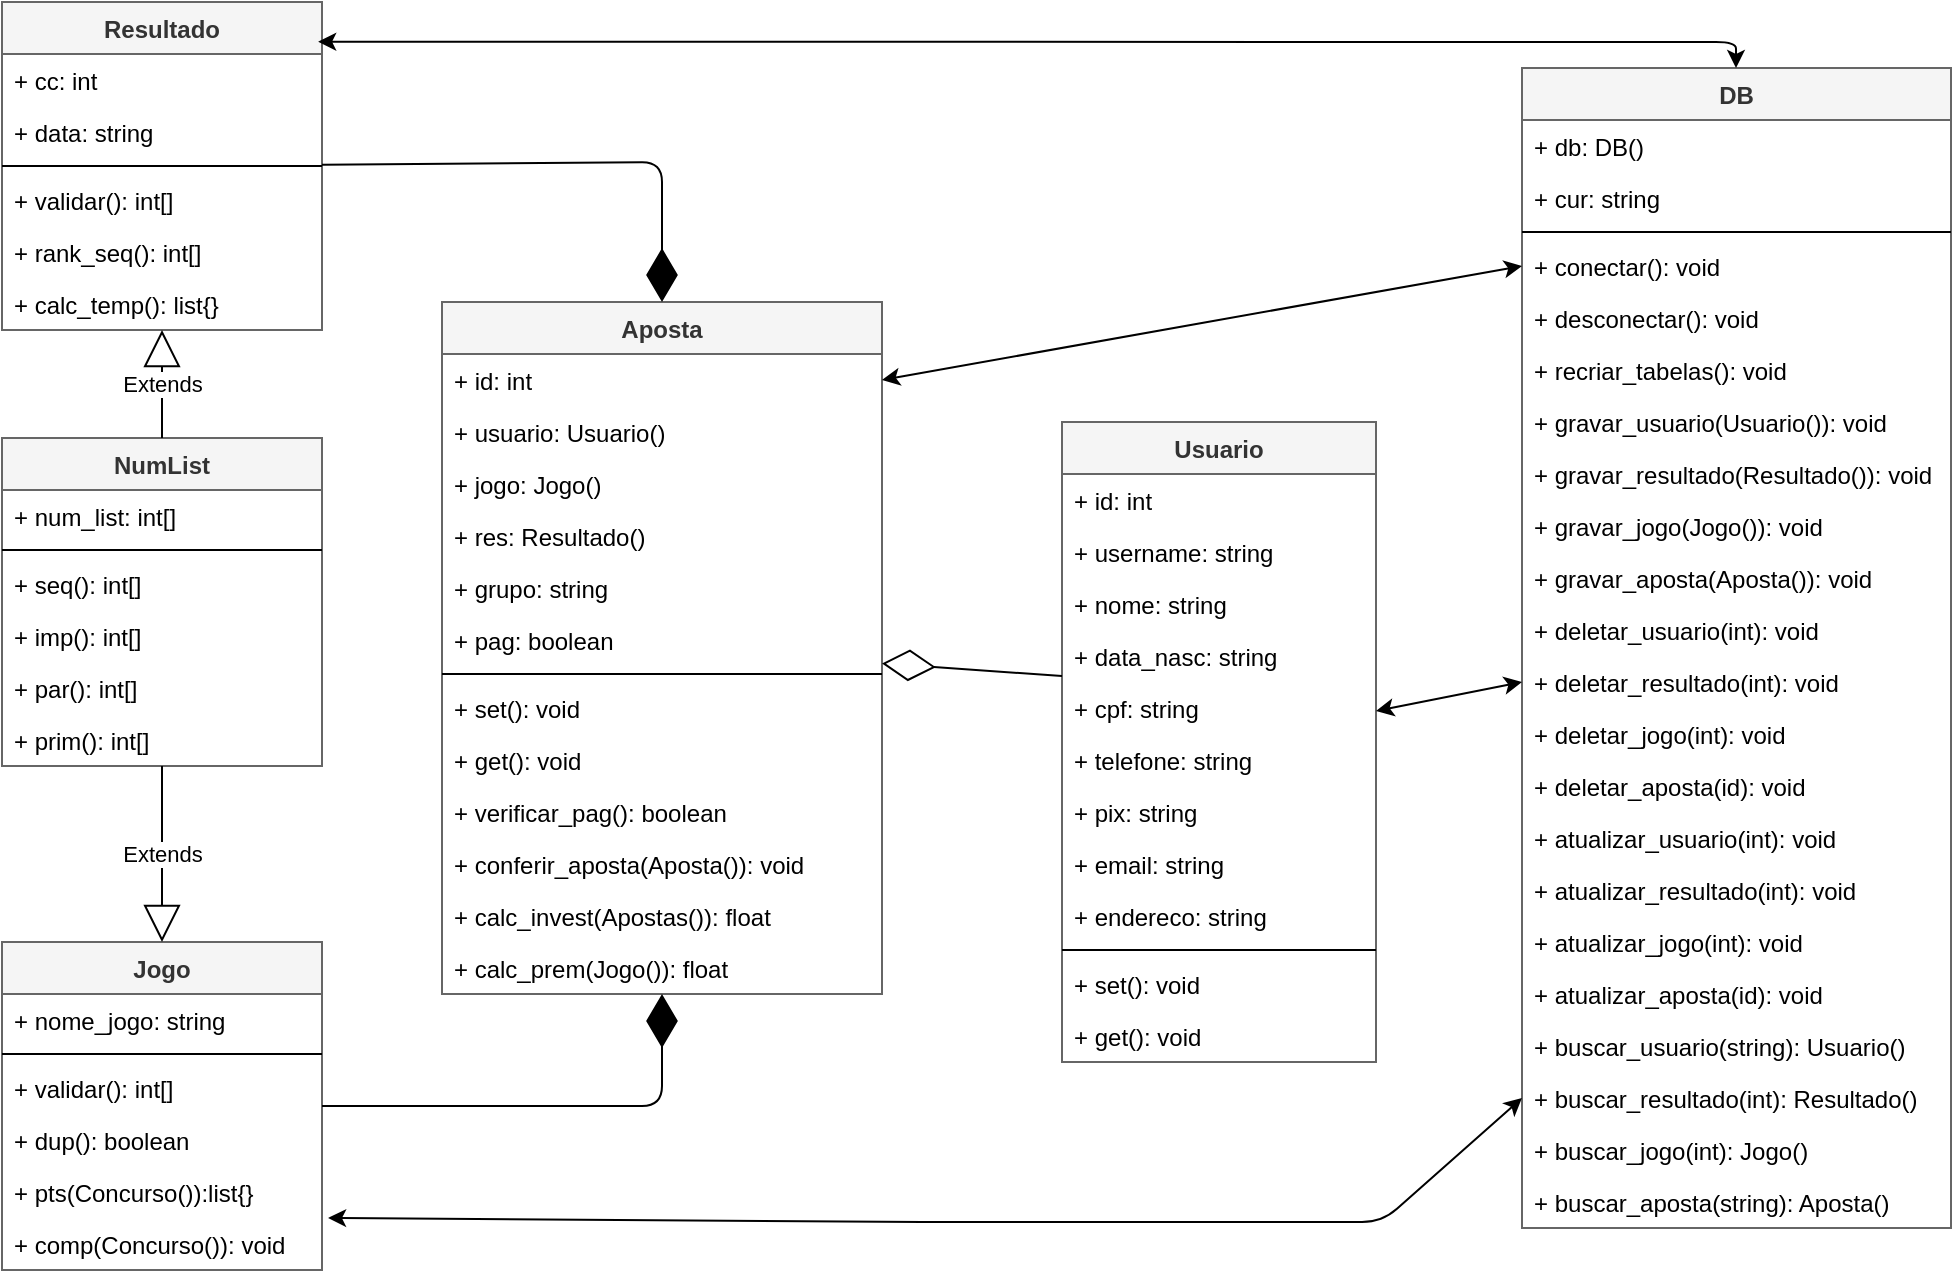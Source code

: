 <mxfile version="15.2.7" type="device"><diagram id="C5RBs43oDa-KdzZeNtuy" name="Page-1"><mxGraphModel dx="1108" dy="1917" grid="1" gridSize="10" guides="1" tooltips="1" connect="1" arrows="1" fold="1" page="1" pageScale="1" pageWidth="827" pageHeight="1169" math="0" shadow="0"><root><mxCell id="WIyWlLk6GJQsqaUBKTNV-0"/><mxCell id="WIyWlLk6GJQsqaUBKTNV-1" parent="WIyWlLk6GJQsqaUBKTNV-0"/><mxCell id="qjKr3wAqJiazGsDCoDQ5-0" value="Usuario" style="swimlane;fontStyle=1;align=center;verticalAlign=top;childLayout=stackLayout;horizontal=1;startSize=26;horizontalStack=0;resizeParent=1;resizeParentMax=0;resizeLast=0;collapsible=1;marginBottom=0;fillColor=#f5f5f5;strokeColor=#666666;fontColor=#333333;" parent="WIyWlLk6GJQsqaUBKTNV-1" vertex="1"><mxGeometry x="570" y="100" width="157" height="320" as="geometry"/></mxCell><mxCell id="qjKr3wAqJiazGsDCoDQ5-1" value="+ id: int" style="text;strokeColor=none;fillColor=none;align=left;verticalAlign=top;spacingLeft=4;spacingRight=4;overflow=hidden;rotatable=0;points=[[0,0.5],[1,0.5]];portConstraint=eastwest;" parent="qjKr3wAqJiazGsDCoDQ5-0" vertex="1"><mxGeometry y="26" width="157" height="26" as="geometry"/></mxCell><mxCell id="9rwkosSP8pgmX2esov7U-0" value="+ username: string" style="text;strokeColor=none;fillColor=none;align=left;verticalAlign=top;spacingLeft=4;spacingRight=4;overflow=hidden;rotatable=0;points=[[0,0.5],[1,0.5]];portConstraint=eastwest;" parent="qjKr3wAqJiazGsDCoDQ5-0" vertex="1"><mxGeometry y="52" width="157" height="26" as="geometry"/></mxCell><mxCell id="qjKr3wAqJiazGsDCoDQ5-4" value="+ nome: string" style="text;strokeColor=none;fillColor=none;align=left;verticalAlign=top;spacingLeft=4;spacingRight=4;overflow=hidden;rotatable=0;points=[[0,0.5],[1,0.5]];portConstraint=eastwest;" parent="qjKr3wAqJiazGsDCoDQ5-0" vertex="1"><mxGeometry y="78" width="157" height="26" as="geometry"/></mxCell><mxCell id="qjKr3wAqJiazGsDCoDQ5-8" value="+ data_nasc: string" style="text;strokeColor=none;fillColor=none;align=left;verticalAlign=top;spacingLeft=4;spacingRight=4;overflow=hidden;rotatable=0;points=[[0,0.5],[1,0.5]];portConstraint=eastwest;" parent="qjKr3wAqJiazGsDCoDQ5-0" vertex="1"><mxGeometry y="104" width="157" height="26" as="geometry"/></mxCell><mxCell id="qjKr3wAqJiazGsDCoDQ5-9" value="+ cpf: string" style="text;strokeColor=none;fillColor=none;align=left;verticalAlign=top;spacingLeft=4;spacingRight=4;overflow=hidden;rotatable=0;points=[[0,0.5],[1,0.5]];portConstraint=eastwest;" parent="qjKr3wAqJiazGsDCoDQ5-0" vertex="1"><mxGeometry y="130" width="157" height="26" as="geometry"/></mxCell><mxCell id="qjKr3wAqJiazGsDCoDQ5-5" value="+ telefone: string" style="text;strokeColor=none;fillColor=none;align=left;verticalAlign=top;spacingLeft=4;spacingRight=4;overflow=hidden;rotatable=0;points=[[0,0.5],[1,0.5]];portConstraint=eastwest;" parent="qjKr3wAqJiazGsDCoDQ5-0" vertex="1"><mxGeometry y="156" width="157" height="26" as="geometry"/></mxCell><mxCell id="qjKr3wAqJiazGsDCoDQ5-7" value="+ pix: string" style="text;strokeColor=none;fillColor=none;align=left;verticalAlign=top;spacingLeft=4;spacingRight=4;overflow=hidden;rotatable=0;points=[[0,0.5],[1,0.5]];portConstraint=eastwest;" parent="qjKr3wAqJiazGsDCoDQ5-0" vertex="1"><mxGeometry y="182" width="157" height="26" as="geometry"/></mxCell><mxCell id="qjKr3wAqJiazGsDCoDQ5-11" value="+ email: string" style="text;strokeColor=none;fillColor=none;align=left;verticalAlign=top;spacingLeft=4;spacingRight=4;overflow=hidden;rotatable=0;points=[[0,0.5],[1,0.5]];portConstraint=eastwest;" parent="qjKr3wAqJiazGsDCoDQ5-0" vertex="1"><mxGeometry y="208" width="157" height="26" as="geometry"/></mxCell><mxCell id="qjKr3wAqJiazGsDCoDQ5-10" value="+ endereco: string" style="text;strokeColor=none;fillColor=none;align=left;verticalAlign=top;spacingLeft=4;spacingRight=4;overflow=hidden;rotatable=0;points=[[0,0.5],[1,0.5]];portConstraint=eastwest;" parent="qjKr3wAqJiazGsDCoDQ5-0" vertex="1"><mxGeometry y="234" width="157" height="26" as="geometry"/></mxCell><mxCell id="qjKr3wAqJiazGsDCoDQ5-2" value="" style="line;strokeWidth=1;fillColor=none;align=left;verticalAlign=middle;spacingTop=-1;spacingLeft=3;spacingRight=3;rotatable=0;labelPosition=right;points=[];portConstraint=eastwest;" parent="qjKr3wAqJiazGsDCoDQ5-0" vertex="1"><mxGeometry y="260" width="157" height="8" as="geometry"/></mxCell><mxCell id="qjKr3wAqJiazGsDCoDQ5-3" value="+ set(): void" style="text;strokeColor=none;fillColor=none;align=left;verticalAlign=top;spacingLeft=4;spacingRight=4;overflow=hidden;rotatable=0;points=[[0,0.5],[1,0.5]];portConstraint=eastwest;" parent="qjKr3wAqJiazGsDCoDQ5-0" vertex="1"><mxGeometry y="268" width="157" height="26" as="geometry"/></mxCell><mxCell id="L9kLDIhyoqFq8R8BktXc-1" value="+ get(): void" style="text;strokeColor=none;fillColor=none;align=left;verticalAlign=top;spacingLeft=4;spacingRight=4;overflow=hidden;rotatable=0;points=[[0,0.5],[1,0.5]];portConstraint=eastwest;" parent="qjKr3wAqJiazGsDCoDQ5-0" vertex="1"><mxGeometry y="294" width="157" height="26" as="geometry"/></mxCell><mxCell id="qjKr3wAqJiazGsDCoDQ5-12" value="Aposta" style="swimlane;fontStyle=1;align=center;verticalAlign=top;childLayout=stackLayout;horizontal=1;startSize=26;horizontalStack=0;resizeParent=1;resizeParentMax=0;resizeLast=0;collapsible=1;marginBottom=0;fillColor=#f5f5f5;strokeColor=#666666;fontColor=#333333;" parent="WIyWlLk6GJQsqaUBKTNV-1" vertex="1"><mxGeometry x="260" y="40" width="220" height="346" as="geometry"/></mxCell><mxCell id="qjKr3wAqJiazGsDCoDQ5-17" value="+ id: int" style="text;strokeColor=none;fillColor=none;align=left;verticalAlign=top;spacingLeft=4;spacingRight=4;overflow=hidden;rotatable=0;points=[[0,0.5],[1,0.5]];portConstraint=eastwest;" parent="qjKr3wAqJiazGsDCoDQ5-12" vertex="1"><mxGeometry y="26" width="220" height="26" as="geometry"/></mxCell><mxCell id="qjKr3wAqJiazGsDCoDQ5-13" value="+ usuario: Usuario()" style="text;strokeColor=none;fillColor=none;align=left;verticalAlign=top;spacingLeft=4;spacingRight=4;overflow=hidden;rotatable=0;points=[[0,0.5],[1,0.5]];portConstraint=eastwest;" parent="qjKr3wAqJiazGsDCoDQ5-12" vertex="1"><mxGeometry y="52" width="220" height="26" as="geometry"/></mxCell><mxCell id="qjKr3wAqJiazGsDCoDQ5-16" value="+ jogo: Jogo()" style="text;strokeColor=none;fillColor=none;align=left;verticalAlign=top;spacingLeft=4;spacingRight=4;overflow=hidden;rotatable=0;points=[[0,0.5],[1,0.5]];portConstraint=eastwest;" parent="qjKr3wAqJiazGsDCoDQ5-12" vertex="1"><mxGeometry y="78" width="220" height="26" as="geometry"/></mxCell><mxCell id="qjKr3wAqJiazGsDCoDQ5-18" value="+ res: Resultado()" style="text;strokeColor=none;fillColor=none;align=left;verticalAlign=top;spacingLeft=4;spacingRight=4;overflow=hidden;rotatable=0;points=[[0,0.5],[1,0.5]];portConstraint=eastwest;" parent="qjKr3wAqJiazGsDCoDQ5-12" vertex="1"><mxGeometry y="104" width="220" height="26" as="geometry"/></mxCell><mxCell id="qjKr3wAqJiazGsDCoDQ5-20" value="+ grupo: string" style="text;strokeColor=none;fillColor=none;align=left;verticalAlign=top;spacingLeft=4;spacingRight=4;overflow=hidden;rotatable=0;points=[[0,0.5],[1,0.5]];portConstraint=eastwest;" parent="qjKr3wAqJiazGsDCoDQ5-12" vertex="1"><mxGeometry y="130" width="220" height="26" as="geometry"/></mxCell><mxCell id="UCvw6-oMK0-nl8DOtwx1-17" value="+ pag: boolean" style="text;strokeColor=none;fillColor=none;align=left;verticalAlign=top;spacingLeft=4;spacingRight=4;overflow=hidden;rotatable=0;points=[[0,0.5],[1,0.5]];portConstraint=eastwest;" parent="qjKr3wAqJiazGsDCoDQ5-12" vertex="1"><mxGeometry y="156" width="220" height="26" as="geometry"/></mxCell><mxCell id="qjKr3wAqJiazGsDCoDQ5-14" value="" style="line;strokeWidth=1;fillColor=none;align=left;verticalAlign=middle;spacingTop=-1;spacingLeft=3;spacingRight=3;rotatable=0;labelPosition=right;points=[];portConstraint=eastwest;" parent="qjKr3wAqJiazGsDCoDQ5-12" vertex="1"><mxGeometry y="182" width="220" height="8" as="geometry"/></mxCell><mxCell id="qjKr3wAqJiazGsDCoDQ5-15" value="+ set(): void" style="text;strokeColor=none;fillColor=none;align=left;verticalAlign=top;spacingLeft=4;spacingRight=4;overflow=hidden;rotatable=0;points=[[0,0.5],[1,0.5]];portConstraint=eastwest;" parent="qjKr3wAqJiazGsDCoDQ5-12" vertex="1"><mxGeometry y="190" width="220" height="26" as="geometry"/></mxCell><mxCell id="L9kLDIhyoqFq8R8BktXc-6" value="+ get(): void" style="text;strokeColor=none;fillColor=none;align=left;verticalAlign=top;spacingLeft=4;spacingRight=4;overflow=hidden;rotatable=0;points=[[0,0.5],[1,0.5]];portConstraint=eastwest;" parent="qjKr3wAqJiazGsDCoDQ5-12" vertex="1"><mxGeometry y="216" width="220" height="26" as="geometry"/></mxCell><mxCell id="UCvw6-oMK0-nl8DOtwx1-19" value="+ verificar_pag(): boolean" style="text;strokeColor=none;fillColor=none;align=left;verticalAlign=top;spacingLeft=4;spacingRight=4;overflow=hidden;rotatable=0;points=[[0,0.5],[1,0.5]];portConstraint=eastwest;" parent="qjKr3wAqJiazGsDCoDQ5-12" vertex="1"><mxGeometry y="242" width="220" height="26" as="geometry"/></mxCell><mxCell id="L1SqEpnDhpxAs01Y7ibE-2" value="+ conferir_aposta(Aposta()): void" style="text;strokeColor=none;fillColor=none;align=left;verticalAlign=top;spacingLeft=4;spacingRight=4;overflow=hidden;rotatable=0;points=[[0,0.5],[1,0.5]];portConstraint=eastwest;" parent="qjKr3wAqJiazGsDCoDQ5-12" vertex="1"><mxGeometry y="268" width="220" height="26" as="geometry"/></mxCell><mxCell id="zpG_6R52sbsaZkVLJNcx-4" value="+ calc_invest(Apostas()): float" style="text;strokeColor=none;fillColor=none;align=left;verticalAlign=top;spacingLeft=4;spacingRight=4;overflow=hidden;rotatable=0;points=[[0,0.5],[1,0.5]];portConstraint=eastwest;" parent="qjKr3wAqJiazGsDCoDQ5-12" vertex="1"><mxGeometry y="294" width="220" height="26" as="geometry"/></mxCell><mxCell id="zpG_6R52sbsaZkVLJNcx-5" value="+ calc_prem(Jogo()): float" style="text;strokeColor=none;fillColor=none;align=left;verticalAlign=top;spacingLeft=4;spacingRight=4;overflow=hidden;rotatable=0;points=[[0,0.5],[1,0.5]];portConstraint=eastwest;" parent="qjKr3wAqJiazGsDCoDQ5-12" vertex="1"><mxGeometry y="320" width="220" height="26" as="geometry"/></mxCell><mxCell id="UCvw6-oMK0-nl8DOtwx1-0" value="NumList" style="swimlane;fontStyle=1;align=center;verticalAlign=top;childLayout=stackLayout;horizontal=1;startSize=26;horizontalStack=0;resizeParent=1;resizeParentMax=0;resizeLast=0;collapsible=1;marginBottom=0;fillColor=#f5f5f5;strokeColor=#666666;fontColor=#333333;" parent="WIyWlLk6GJQsqaUBKTNV-1" vertex="1"><mxGeometry x="40" y="108" width="160" height="164" as="geometry"/></mxCell><mxCell id="UCvw6-oMK0-nl8DOtwx1-1" value="+ num_list: int[]" style="text;strokeColor=none;fillColor=none;align=left;verticalAlign=top;spacingLeft=4;spacingRight=4;overflow=hidden;rotatable=0;points=[[0,0.5],[1,0.5]];portConstraint=eastwest;" parent="UCvw6-oMK0-nl8DOtwx1-0" vertex="1"><mxGeometry y="26" width="160" height="26" as="geometry"/></mxCell><mxCell id="UCvw6-oMK0-nl8DOtwx1-2" value="" style="line;strokeWidth=1;fillColor=none;align=left;verticalAlign=middle;spacingTop=-1;spacingLeft=3;spacingRight=3;rotatable=0;labelPosition=right;points=[];portConstraint=eastwest;" parent="UCvw6-oMK0-nl8DOtwx1-0" vertex="1"><mxGeometry y="52" width="160" height="8" as="geometry"/></mxCell><mxCell id="-FJqqJ68yYz6Hl2jzJ0H-1" value="+ seq(): int[]" style="text;strokeColor=none;fillColor=none;align=left;verticalAlign=top;spacingLeft=4;spacingRight=4;overflow=hidden;rotatable=0;points=[[0,0.5],[1,0.5]];portConstraint=eastwest;" parent="UCvw6-oMK0-nl8DOtwx1-0" vertex="1"><mxGeometry y="60" width="160" height="26" as="geometry"/></mxCell><mxCell id="UCvw6-oMK0-nl8DOtwx1-21" value="+ imp(): int[]" style="text;strokeColor=none;fillColor=none;align=left;verticalAlign=top;spacingLeft=4;spacingRight=4;overflow=hidden;rotatable=0;points=[[0,0.5],[1,0.5]];portConstraint=eastwest;" parent="UCvw6-oMK0-nl8DOtwx1-0" vertex="1"><mxGeometry y="86" width="160" height="26" as="geometry"/></mxCell><mxCell id="-FJqqJ68yYz6Hl2jzJ0H-4" value="+ par(): int[]" style="text;strokeColor=none;fillColor=none;align=left;verticalAlign=top;spacingLeft=4;spacingRight=4;overflow=hidden;rotatable=0;points=[[0,0.5],[1,0.5]];portConstraint=eastwest;" parent="UCvw6-oMK0-nl8DOtwx1-0" vertex="1"><mxGeometry y="112" width="160" height="26" as="geometry"/></mxCell><mxCell id="-FJqqJ68yYz6Hl2jzJ0H-5" value="+ prim(): int[]" style="text;strokeColor=none;fillColor=none;align=left;verticalAlign=top;spacingLeft=4;spacingRight=4;overflow=hidden;rotatable=0;points=[[0,0.5],[1,0.5]];portConstraint=eastwest;" parent="UCvw6-oMK0-nl8DOtwx1-0" vertex="1"><mxGeometry y="138" width="160" height="26" as="geometry"/></mxCell><mxCell id="UCvw6-oMK0-nl8DOtwx1-4" value="Jogo" style="swimlane;fontStyle=1;align=center;verticalAlign=top;childLayout=stackLayout;horizontal=1;startSize=26;horizontalStack=0;resizeParent=1;resizeParentMax=0;resizeLast=0;collapsible=1;marginBottom=0;fillColor=#f5f5f5;strokeColor=#666666;fontColor=#333333;" parent="WIyWlLk6GJQsqaUBKTNV-1" vertex="1"><mxGeometry x="40" y="360" width="160" height="164" as="geometry"/></mxCell><mxCell id="L9kLDIhyoqFq8R8BktXc-0" value="+ nome_jogo: string" style="text;strokeColor=none;fillColor=none;align=left;verticalAlign=top;spacingLeft=4;spacingRight=4;overflow=hidden;rotatable=0;points=[[0,0.5],[1,0.5]];portConstraint=eastwest;" parent="UCvw6-oMK0-nl8DOtwx1-4" vertex="1"><mxGeometry y="26" width="160" height="26" as="geometry"/></mxCell><mxCell id="UCvw6-oMK0-nl8DOtwx1-6" value="" style="line;strokeWidth=1;fillColor=none;align=left;verticalAlign=middle;spacingTop=-1;spacingLeft=3;spacingRight=3;rotatable=0;labelPosition=right;points=[];portConstraint=eastwest;" parent="UCvw6-oMK0-nl8DOtwx1-4" vertex="1"><mxGeometry y="52" width="160" height="8" as="geometry"/></mxCell><mxCell id="6JRDzWASAp_fTVVyMNbp-0" value="+ validar(): int[]" style="text;strokeColor=none;fillColor=none;align=left;verticalAlign=top;spacingLeft=4;spacingRight=4;overflow=hidden;rotatable=0;points=[[0,0.5],[1,0.5]];portConstraint=eastwest;" vertex="1" parent="UCvw6-oMK0-nl8DOtwx1-4"><mxGeometry y="60" width="160" height="26" as="geometry"/></mxCell><mxCell id="UCvw6-oMK0-nl8DOtwx1-7" value="+ dup(): boolean" style="text;strokeColor=none;fillColor=none;align=left;verticalAlign=top;spacingLeft=4;spacingRight=4;overflow=hidden;rotatable=0;points=[[0,0.5],[1,0.5]];portConstraint=eastwest;" parent="UCvw6-oMK0-nl8DOtwx1-4" vertex="1"><mxGeometry y="86" width="160" height="26" as="geometry"/></mxCell><mxCell id="UCvw6-oMK0-nl8DOtwx1-28" value="+ pts(Concurso()):list{}" style="text;strokeColor=none;fillColor=none;align=left;verticalAlign=top;spacingLeft=4;spacingRight=4;overflow=hidden;rotatable=0;points=[[0,0.5],[1,0.5]];portConstraint=eastwest;" parent="UCvw6-oMK0-nl8DOtwx1-4" vertex="1"><mxGeometry y="112" width="160" height="26" as="geometry"/></mxCell><mxCell id="UCvw6-oMK0-nl8DOtwx1-40" value="+ comp(Concurso()): void" style="text;strokeColor=none;fillColor=none;align=left;verticalAlign=top;spacingLeft=4;spacingRight=4;overflow=hidden;rotatable=0;points=[[0,0.5],[1,0.5]];portConstraint=eastwest;" parent="UCvw6-oMK0-nl8DOtwx1-4" vertex="1"><mxGeometry y="138" width="160" height="26" as="geometry"/></mxCell><mxCell id="UCvw6-oMK0-nl8DOtwx1-12" value="Resultado" style="swimlane;fontStyle=1;align=center;verticalAlign=top;childLayout=stackLayout;horizontal=1;startSize=26;horizontalStack=0;resizeParent=1;resizeParentMax=0;resizeLast=0;collapsible=1;marginBottom=0;fillColor=#f5f5f5;strokeColor=#666666;fontColor=#333333;" parent="WIyWlLk6GJQsqaUBKTNV-1" vertex="1"><mxGeometry x="40" y="-110" width="160" height="164" as="geometry"/></mxCell><mxCell id="UCvw6-oMK0-nl8DOtwx1-13" value="+ cc: int" style="text;strokeColor=none;fillColor=none;align=left;verticalAlign=top;spacingLeft=4;spacingRight=4;overflow=hidden;rotatable=0;points=[[0,0.5],[1,0.5]];portConstraint=eastwest;" parent="UCvw6-oMK0-nl8DOtwx1-12" vertex="1"><mxGeometry y="26" width="160" height="26" as="geometry"/></mxCell><mxCell id="UCvw6-oMK0-nl8DOtwx1-22" value="+ data: string" style="text;strokeColor=none;fillColor=none;align=left;verticalAlign=top;spacingLeft=4;spacingRight=4;overflow=hidden;rotatable=0;points=[[0,0.5],[1,0.5]];portConstraint=eastwest;" parent="UCvw6-oMK0-nl8DOtwx1-12" vertex="1"><mxGeometry y="52" width="160" height="26" as="geometry"/></mxCell><mxCell id="UCvw6-oMK0-nl8DOtwx1-14" value="" style="line;strokeWidth=1;fillColor=none;align=left;verticalAlign=middle;spacingTop=-1;spacingLeft=3;spacingRight=3;rotatable=0;labelPosition=right;points=[];portConstraint=eastwest;" parent="UCvw6-oMK0-nl8DOtwx1-12" vertex="1"><mxGeometry y="78" width="160" height="8" as="geometry"/></mxCell><mxCell id="UCvw6-oMK0-nl8DOtwx1-3" value="+ validar(): int[]" style="text;strokeColor=none;fillColor=none;align=left;verticalAlign=top;spacingLeft=4;spacingRight=4;overflow=hidden;rotatable=0;points=[[0,0.5],[1,0.5]];portConstraint=eastwest;" parent="UCvw6-oMK0-nl8DOtwx1-12" vertex="1"><mxGeometry y="86" width="160" height="26" as="geometry"/></mxCell><mxCell id="UCvw6-oMK0-nl8DOtwx1-31" value="+ rank_seq(): int[]" style="text;strokeColor=none;fillColor=none;align=left;verticalAlign=top;spacingLeft=4;spacingRight=4;overflow=hidden;rotatable=0;points=[[0,0.5],[1,0.5]];portConstraint=eastwest;" parent="UCvw6-oMK0-nl8DOtwx1-12" vertex="1"><mxGeometry y="112" width="160" height="26" as="geometry"/></mxCell><mxCell id="UCvw6-oMK0-nl8DOtwx1-39" value="+ calc_temp(): list{}" style="text;strokeColor=none;fillColor=none;align=left;verticalAlign=top;spacingLeft=4;spacingRight=4;overflow=hidden;rotatable=0;points=[[0,0.5],[1,0.5]];portConstraint=eastwest;" parent="UCvw6-oMK0-nl8DOtwx1-12" vertex="1"><mxGeometry y="138" width="160" height="26" as="geometry"/></mxCell><mxCell id="UCvw6-oMK0-nl8DOtwx1-41" value="Extends" style="endArrow=block;endSize=16;endFill=0;html=1;" parent="WIyWlLk6GJQsqaUBKTNV-1" source="UCvw6-oMK0-nl8DOtwx1-0" target="UCvw6-oMK0-nl8DOtwx1-4" edge="1"><mxGeometry width="160" relative="1" as="geometry"><mxPoint x="136" y="390" as="sourcePoint"/><mxPoint x="290" y="380" as="targetPoint"/></mxGeometry></mxCell><mxCell id="UCvw6-oMK0-nl8DOtwx1-44" value="Extends" style="endArrow=block;endSize=16;endFill=0;html=1;" parent="WIyWlLk6GJQsqaUBKTNV-1" source="UCvw6-oMK0-nl8DOtwx1-0" target="UCvw6-oMK0-nl8DOtwx1-12" edge="1"><mxGeometry width="160" relative="1" as="geometry"><mxPoint x="270" y="320" as="sourcePoint"/><mxPoint x="130" y="20" as="targetPoint"/></mxGeometry></mxCell><mxCell id="UCvw6-oMK0-nl8DOtwx1-45" value="" style="endArrow=diamondThin;endFill=1;endSize=24;html=1;" parent="WIyWlLk6GJQsqaUBKTNV-1" source="UCvw6-oMK0-nl8DOtwx1-4" target="qjKr3wAqJiazGsDCoDQ5-12" edge="1"><mxGeometry width="160" relative="1" as="geometry"><mxPoint x="230" y="520" as="sourcePoint"/><mxPoint x="420" y="490" as="targetPoint"/><Array as="points"><mxPoint x="370" y="442"/></Array></mxGeometry></mxCell><mxCell id="CjKx7RP5IpOm5iRox8TH-0" value="DB" style="swimlane;fontStyle=1;align=center;verticalAlign=top;childLayout=stackLayout;horizontal=1;startSize=26;horizontalStack=0;resizeParent=1;resizeParentMax=0;resizeLast=0;collapsible=1;marginBottom=0;fillColor=#f5f5f5;strokeColor=#666666;fontColor=#333333;" parent="WIyWlLk6GJQsqaUBKTNV-1" vertex="1"><mxGeometry x="800" y="-77" width="214.5" height="580" as="geometry"/></mxCell><mxCell id="CjKx7RP5IpOm5iRox8TH-1" value="+ db: DB()" style="text;strokeColor=none;fillColor=none;align=left;verticalAlign=top;spacingLeft=4;spacingRight=4;overflow=hidden;rotatable=0;points=[[0,0.5],[1,0.5]];portConstraint=eastwest;" parent="CjKx7RP5IpOm5iRox8TH-0" vertex="1"><mxGeometry y="26" width="214.5" height="26" as="geometry"/></mxCell><mxCell id="KO9LF1PoCEtiOQjZ6gws-0" value="+ cur: string" style="text;strokeColor=none;fillColor=none;align=left;verticalAlign=top;spacingLeft=4;spacingRight=4;overflow=hidden;rotatable=0;points=[[0,0.5],[1,0.5]];portConstraint=eastwest;" parent="CjKx7RP5IpOm5iRox8TH-0" vertex="1"><mxGeometry y="52" width="214.5" height="26" as="geometry"/></mxCell><mxCell id="CjKx7RP5IpOm5iRox8TH-2" value="" style="line;strokeWidth=1;fillColor=none;align=left;verticalAlign=middle;spacingTop=-1;spacingLeft=3;spacingRight=3;rotatable=0;labelPosition=right;points=[];portConstraint=eastwest;" parent="CjKx7RP5IpOm5iRox8TH-0" vertex="1"><mxGeometry y="78" width="214.5" height="8" as="geometry"/></mxCell><mxCell id="CjKx7RP5IpOm5iRox8TH-3" value="+ conectar(): void" style="text;strokeColor=none;fillColor=none;align=left;verticalAlign=top;spacingLeft=4;spacingRight=4;overflow=hidden;rotatable=0;points=[[0,0.5],[1,0.5]];portConstraint=eastwest;" parent="CjKx7RP5IpOm5iRox8TH-0" vertex="1"><mxGeometry y="86" width="214.5" height="26" as="geometry"/></mxCell><mxCell id="5VR94x1pVNTEis8R9oel-0" value="+ desconectar(): void" style="text;strokeColor=none;fillColor=none;align=left;verticalAlign=top;spacingLeft=4;spacingRight=4;overflow=hidden;rotatable=0;points=[[0,0.5],[1,0.5]];portConstraint=eastwest;" parent="CjKx7RP5IpOm5iRox8TH-0" vertex="1"><mxGeometry y="112" width="214.5" height="26" as="geometry"/></mxCell><mxCell id="5VR94x1pVNTEis8R9oel-1" value="+ recriar_tabelas(): void" style="text;strokeColor=none;fillColor=none;align=left;verticalAlign=top;spacingLeft=4;spacingRight=4;overflow=hidden;rotatable=0;points=[[0,0.5],[1,0.5]];portConstraint=eastwest;" parent="CjKx7RP5IpOm5iRox8TH-0" vertex="1"><mxGeometry y="138" width="214.5" height="26" as="geometry"/></mxCell><mxCell id="5VR94x1pVNTEis8R9oel-2" value="+ gravar_usuario(Usuario()): void" style="text;strokeColor=none;fillColor=none;align=left;verticalAlign=top;spacingLeft=4;spacingRight=4;overflow=hidden;rotatable=0;points=[[0,0.5],[1,0.5]];portConstraint=eastwest;" parent="CjKx7RP5IpOm5iRox8TH-0" vertex="1"><mxGeometry y="164" width="214.5" height="26" as="geometry"/></mxCell><mxCell id="zpG_6R52sbsaZkVLJNcx-6" value="+ gravar_resultado(Resultado()): void" style="text;strokeColor=none;fillColor=none;align=left;verticalAlign=top;spacingLeft=4;spacingRight=4;overflow=hidden;rotatable=0;points=[[0,0.5],[1,0.5]];portConstraint=eastwest;" parent="CjKx7RP5IpOm5iRox8TH-0" vertex="1"><mxGeometry y="190" width="214.5" height="26" as="geometry"/></mxCell><mxCell id="ZnuIE8pFQesprzyEhhhZ-0" value="+ gravar_jogo(Jogo()): void" style="text;strokeColor=none;fillColor=none;align=left;verticalAlign=top;spacingLeft=4;spacingRight=4;overflow=hidden;rotatable=0;points=[[0,0.5],[1,0.5]];portConstraint=eastwest;" parent="CjKx7RP5IpOm5iRox8TH-0" vertex="1"><mxGeometry y="216" width="214.5" height="26" as="geometry"/></mxCell><mxCell id="zpG_6R52sbsaZkVLJNcx-9" value="+ gravar_aposta(Aposta()): void" style="text;strokeColor=none;fillColor=none;align=left;verticalAlign=top;spacingLeft=4;spacingRight=4;overflow=hidden;rotatable=0;points=[[0,0.5],[1,0.5]];portConstraint=eastwest;" parent="CjKx7RP5IpOm5iRox8TH-0" vertex="1"><mxGeometry y="242" width="214.5" height="26" as="geometry"/></mxCell><mxCell id="5VR94x1pVNTEis8R9oel-3" value="+ deletar_usuario(int): void" style="text;strokeColor=none;fillColor=none;align=left;verticalAlign=top;spacingLeft=4;spacingRight=4;overflow=hidden;rotatable=0;points=[[0,0.5],[1,0.5]];portConstraint=eastwest;" parent="CjKx7RP5IpOm5iRox8TH-0" vertex="1"><mxGeometry y="268" width="214.5" height="26" as="geometry"/></mxCell><mxCell id="zpG_6R52sbsaZkVLJNcx-7" value="+ deletar_resultado(int): void" style="text;strokeColor=none;fillColor=none;align=left;verticalAlign=top;spacingLeft=4;spacingRight=4;overflow=hidden;rotatable=0;points=[[0,0.5],[1,0.5]];portConstraint=eastwest;" parent="CjKx7RP5IpOm5iRox8TH-0" vertex="1"><mxGeometry y="294" width="214.5" height="26" as="geometry"/></mxCell><mxCell id="ZnuIE8pFQesprzyEhhhZ-1" value="+ deletar_jogo(int): void" style="text;strokeColor=none;fillColor=none;align=left;verticalAlign=top;spacingLeft=4;spacingRight=4;overflow=hidden;rotatable=0;points=[[0,0.5],[1,0.5]];portConstraint=eastwest;" parent="CjKx7RP5IpOm5iRox8TH-0" vertex="1"><mxGeometry y="320" width="214.5" height="26" as="geometry"/></mxCell><mxCell id="zpG_6R52sbsaZkVLJNcx-10" value="+ deletar_aposta(id): void" style="text;strokeColor=none;fillColor=none;align=left;verticalAlign=top;spacingLeft=4;spacingRight=4;overflow=hidden;rotatable=0;points=[[0,0.5],[1,0.5]];portConstraint=eastwest;" parent="CjKx7RP5IpOm5iRox8TH-0" vertex="1"><mxGeometry y="346" width="214.5" height="26" as="geometry"/></mxCell><mxCell id="5VR94x1pVNTEis8R9oel-4" value="+ atualizar_usuario(int): void" style="text;strokeColor=none;fillColor=none;align=left;verticalAlign=top;spacingLeft=4;spacingRight=4;overflow=hidden;rotatable=0;points=[[0,0.5],[1,0.5]];portConstraint=eastwest;" parent="CjKx7RP5IpOm5iRox8TH-0" vertex="1"><mxGeometry y="372" width="214.5" height="26" as="geometry"/></mxCell><mxCell id="zpG_6R52sbsaZkVLJNcx-8" value="+ atualizar_resultado(int): void" style="text;strokeColor=none;fillColor=none;align=left;verticalAlign=top;spacingLeft=4;spacingRight=4;overflow=hidden;rotatable=0;points=[[0,0.5],[1,0.5]];portConstraint=eastwest;" parent="CjKx7RP5IpOm5iRox8TH-0" vertex="1"><mxGeometry y="398" width="214.5" height="26" as="geometry"/></mxCell><mxCell id="ZnuIE8pFQesprzyEhhhZ-2" value="+ atualizar_jogo(int): void" style="text;strokeColor=none;fillColor=none;align=left;verticalAlign=top;spacingLeft=4;spacingRight=4;overflow=hidden;rotatable=0;points=[[0,0.5],[1,0.5]];portConstraint=eastwest;" parent="CjKx7RP5IpOm5iRox8TH-0" vertex="1"><mxGeometry y="424" width="214.5" height="26" as="geometry"/></mxCell><mxCell id="zpG_6R52sbsaZkVLJNcx-11" value="+ atualizar_aposta(id): void" style="text;strokeColor=none;fillColor=none;align=left;verticalAlign=top;spacingLeft=4;spacingRight=4;overflow=hidden;rotatable=0;points=[[0,0.5],[1,0.5]];portConstraint=eastwest;" parent="CjKx7RP5IpOm5iRox8TH-0" vertex="1"><mxGeometry y="450" width="214.5" height="26" as="geometry"/></mxCell><mxCell id="-LoGnL6ETiIC8Jb6g3G7-0" value="+ buscar_usuario(string): Usuario()" style="text;strokeColor=none;fillColor=none;align=left;verticalAlign=top;spacingLeft=4;spacingRight=4;overflow=hidden;rotatable=0;points=[[0,0.5],[1,0.5]];portConstraint=eastwest;" parent="CjKx7RP5IpOm5iRox8TH-0" vertex="1"><mxGeometry y="476" width="214.5" height="26" as="geometry"/></mxCell><mxCell id="-LoGnL6ETiIC8Jb6g3G7-1" value="+ buscar_resultado(int): Resultado()" style="text;strokeColor=none;fillColor=none;align=left;verticalAlign=top;spacingLeft=4;spacingRight=4;overflow=hidden;rotatable=0;points=[[0,0.5],[1,0.5]];portConstraint=eastwest;" parent="CjKx7RP5IpOm5iRox8TH-0" vertex="1"><mxGeometry y="502" width="214.5" height="26" as="geometry"/></mxCell><mxCell id="ZnuIE8pFQesprzyEhhhZ-3" value="+ buscar_jogo(int): Jogo()" style="text;strokeColor=none;fillColor=none;align=left;verticalAlign=top;spacingLeft=4;spacingRight=4;overflow=hidden;rotatable=0;points=[[0,0.5],[1,0.5]];portConstraint=eastwest;" parent="CjKx7RP5IpOm5iRox8TH-0" vertex="1"><mxGeometry y="528" width="214.5" height="26" as="geometry"/></mxCell><mxCell id="-LoGnL6ETiIC8Jb6g3G7-2" value="+ buscar_aposta(string): Aposta()" style="text;strokeColor=none;fillColor=none;align=left;verticalAlign=top;spacingLeft=4;spacingRight=4;overflow=hidden;rotatable=0;points=[[0,0.5],[1,0.5]];portConstraint=eastwest;" parent="CjKx7RP5IpOm5iRox8TH-0" vertex="1"><mxGeometry y="554" width="214.5" height="26" as="geometry"/></mxCell><mxCell id="zpG_6R52sbsaZkVLJNcx-12" value="" style="endArrow=diamondThin;endFill=0;endSize=24;html=1;exitX=0;exitY=0.885;exitDx=0;exitDy=0;exitPerimeter=0;" parent="WIyWlLk6GJQsqaUBKTNV-1" source="qjKr3wAqJiazGsDCoDQ5-8" target="qjKr3wAqJiazGsDCoDQ5-12" edge="1"><mxGeometry width="160" relative="1" as="geometry"><mxPoint x="560" y="220" as="sourcePoint"/><mxPoint x="400" y="220" as="targetPoint"/><Array as="points"/></mxGeometry></mxCell><mxCell id="-LoGnL6ETiIC8Jb6g3G7-6" value="" style="endArrow=classic;startArrow=classic;html=1;entryX=0;entryY=0.5;entryDx=0;entryDy=0;" parent="WIyWlLk6GJQsqaUBKTNV-1" source="qjKr3wAqJiazGsDCoDQ5-0" target="zpG_6R52sbsaZkVLJNcx-7" edge="1"><mxGeometry width="50" height="50" relative="1" as="geometry"><mxPoint x="470" y="220" as="sourcePoint"/><mxPoint x="520" y="170" as="targetPoint"/></mxGeometry></mxCell><mxCell id="L1SqEpnDhpxAs01Y7ibE-0" value="" style="endArrow=classic;startArrow=classic;html=1;exitX=1;exitY=0.5;exitDx=0;exitDy=0;entryX=0;entryY=0.5;entryDx=0;entryDy=0;" parent="WIyWlLk6GJQsqaUBKTNV-1" source="qjKr3wAqJiazGsDCoDQ5-17" target="CjKx7RP5IpOm5iRox8TH-3" edge="1"><mxGeometry width="50" height="50" relative="1" as="geometry"><mxPoint x="320" y="260" as="sourcePoint"/><mxPoint x="370" y="210" as="targetPoint"/></mxGeometry></mxCell><mxCell id="L9kLDIhyoqFq8R8BktXc-9" value="" style="endArrow=classic;startArrow=classic;html=1;entryX=0.988;entryY=0.121;entryDx=0;entryDy=0;entryPerimeter=0;" parent="WIyWlLk6GJQsqaUBKTNV-1" source="CjKx7RP5IpOm5iRox8TH-0" target="UCvw6-oMK0-nl8DOtwx1-12" edge="1"><mxGeometry width="50" height="50" relative="1" as="geometry"><mxPoint x="530" y="-30" as="sourcePoint"/><mxPoint x="520" y="-230" as="targetPoint"/><Array as="points"><mxPoint x="907" y="-90"/></Array></mxGeometry></mxCell><mxCell id="L9kLDIhyoqFq8R8BktXc-11" value="" style="endArrow=classic;startArrow=classic;html=1;exitX=1.019;exitY=0;exitDx=0;exitDy=0;exitPerimeter=0;entryX=0;entryY=0.5;entryDx=0;entryDy=0;" parent="WIyWlLk6GJQsqaUBKTNV-1" source="UCvw6-oMK0-nl8DOtwx1-40" target="-LoGnL6ETiIC8Jb6g3G7-1" edge="1"><mxGeometry width="50" height="50" relative="1" as="geometry"><mxPoint x="370" y="574" as="sourcePoint"/><mxPoint x="420" y="524" as="targetPoint"/><Array as="points"><mxPoint x="490" y="500"/><mxPoint x="730" y="500"/></Array></mxGeometry></mxCell><mxCell id="ZnuIE8pFQesprzyEhhhZ-4" value="" style="endArrow=diamondThin;endFill=1;endSize=24;html=1;" parent="WIyWlLk6GJQsqaUBKTNV-1" source="UCvw6-oMK0-nl8DOtwx1-12" target="qjKr3wAqJiazGsDCoDQ5-12" edge="1"><mxGeometry width="160" relative="1" as="geometry"><mxPoint x="280" y="-40" as="sourcePoint"/><mxPoint x="440" y="-40" as="targetPoint"/><Array as="points"><mxPoint x="370" y="-30"/></Array></mxGeometry></mxCell></root></mxGraphModel></diagram></mxfile>